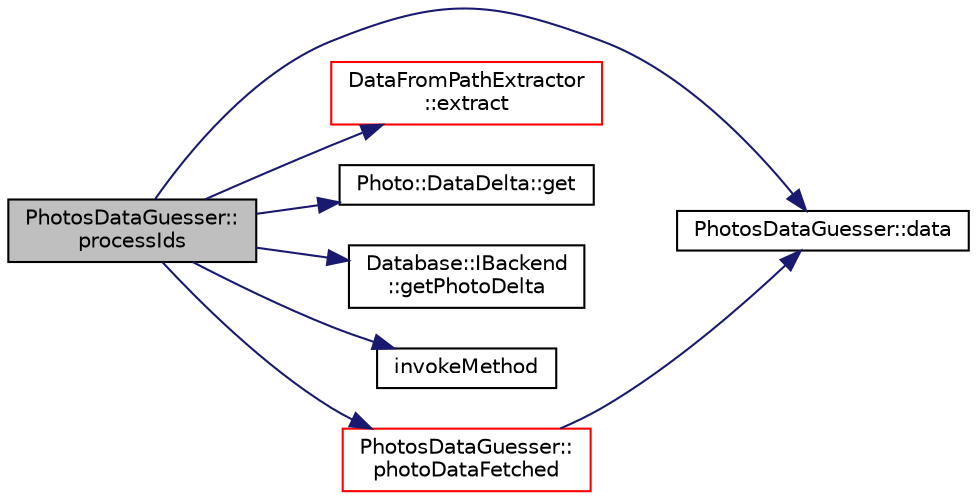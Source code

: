digraph "PhotosDataGuesser::processIds"
{
 // LATEX_PDF_SIZE
  edge [fontname="Helvetica",fontsize="10",labelfontname="Helvetica",labelfontsize="10"];
  node [fontname="Helvetica",fontsize="10",shape=record];
  rankdir="LR";
  Node1 [label="PhotosDataGuesser::\lprocessIds",height=0.2,width=0.4,color="black", fillcolor="grey75", style="filled", fontcolor="black",tooltip=" "];
  Node1 -> Node2 [color="midnightblue",fontsize="10",style="solid",fontname="Helvetica"];
  Node2 [label="PhotosDataGuesser::data",height=0.2,width=0.4,color="black", fillcolor="white", style="filled",URL="$class_photos_data_guesser.html#a6407dd88379eb705fe612c243968e54e",tooltip=" "];
  Node1 -> Node3 [color="midnightblue",fontsize="10",style="solid",fontname="Helvetica"];
  Node3 [label="DataFromPathExtractor\l::extract",height=0.2,width=0.4,color="red", fillcolor="white", style="filled",URL="$class_data_from_path_extractor.html#a1ecd0e2a673e71024cc5aa528bad1592",tooltip=" "];
  Node1 -> Node6 [color="midnightblue",fontsize="10",style="solid",fontname="Helvetica"];
  Node6 [label="Photo::DataDelta::get",height=0.2,width=0.4,color="black", fillcolor="white", style="filled",URL="$class_photo_1_1_data_delta.html#a0e66161143f9a45b90df50f28fdb3444",tooltip=" "];
  Node1 -> Node7 [color="midnightblue",fontsize="10",style="solid",fontname="Helvetica"];
  Node7 [label="Database::IBackend\l::getPhotoDelta",height=0.2,width=0.4,color="black", fillcolor="white", style="filled",URL="$struct_database_1_1_i_backend.html#a439e4f41fce9b9d813000bbcb4c59523",tooltip=" "];
  Node1 -> Node8 [color="midnightblue",fontsize="10",style="solid",fontname="Helvetica"];
  Node8 [label="invokeMethod",height=0.2,width=0.4,color="black", fillcolor="white", style="filled",URL="$function__wrappers_8hpp.html#a490d527749f8c569a8c39e5a9f90f898",tooltip=" "];
  Node1 -> Node9 [color="midnightblue",fontsize="10",style="solid",fontname="Helvetica"];
  Node9 [label="PhotosDataGuesser::\lphotoDataFetched",height=0.2,width=0.4,color="red", fillcolor="white", style="filled",URL="$class_photos_data_guesser.html#a84e61891ba418cc5e87d40d3be4ca59c",tooltip=" "];
  Node9 -> Node2 [color="midnightblue",fontsize="10",style="solid",fontname="Helvetica"];
}
